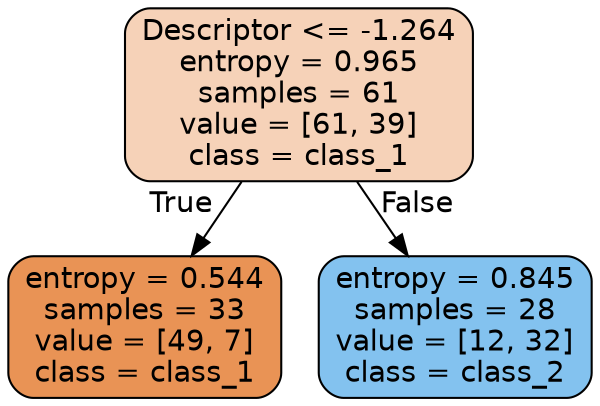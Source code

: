 digraph Tree {
node [shape=box, style="filled, rounded", color="black", fontname="helvetica"] ;
edge [fontname="helvetica"] ;
0 [label="Descriptor <= -1.264\nentropy = 0.965\nsamples = 61\nvalue = [61, 39]\nclass = class_1", fillcolor="#f6d2b8"] ;
1 [label="entropy = 0.544\nsamples = 33\nvalue = [49, 7]\nclass = class_1", fillcolor="#e99355"] ;
0 -> 1 [labeldistance=2.5, labelangle=45, headlabel="True"] ;
2 [label="entropy = 0.845\nsamples = 28\nvalue = [12, 32]\nclass = class_2", fillcolor="#83c2ef"] ;
0 -> 2 [labeldistance=2.5, labelangle=-45, headlabel="False"] ;
}